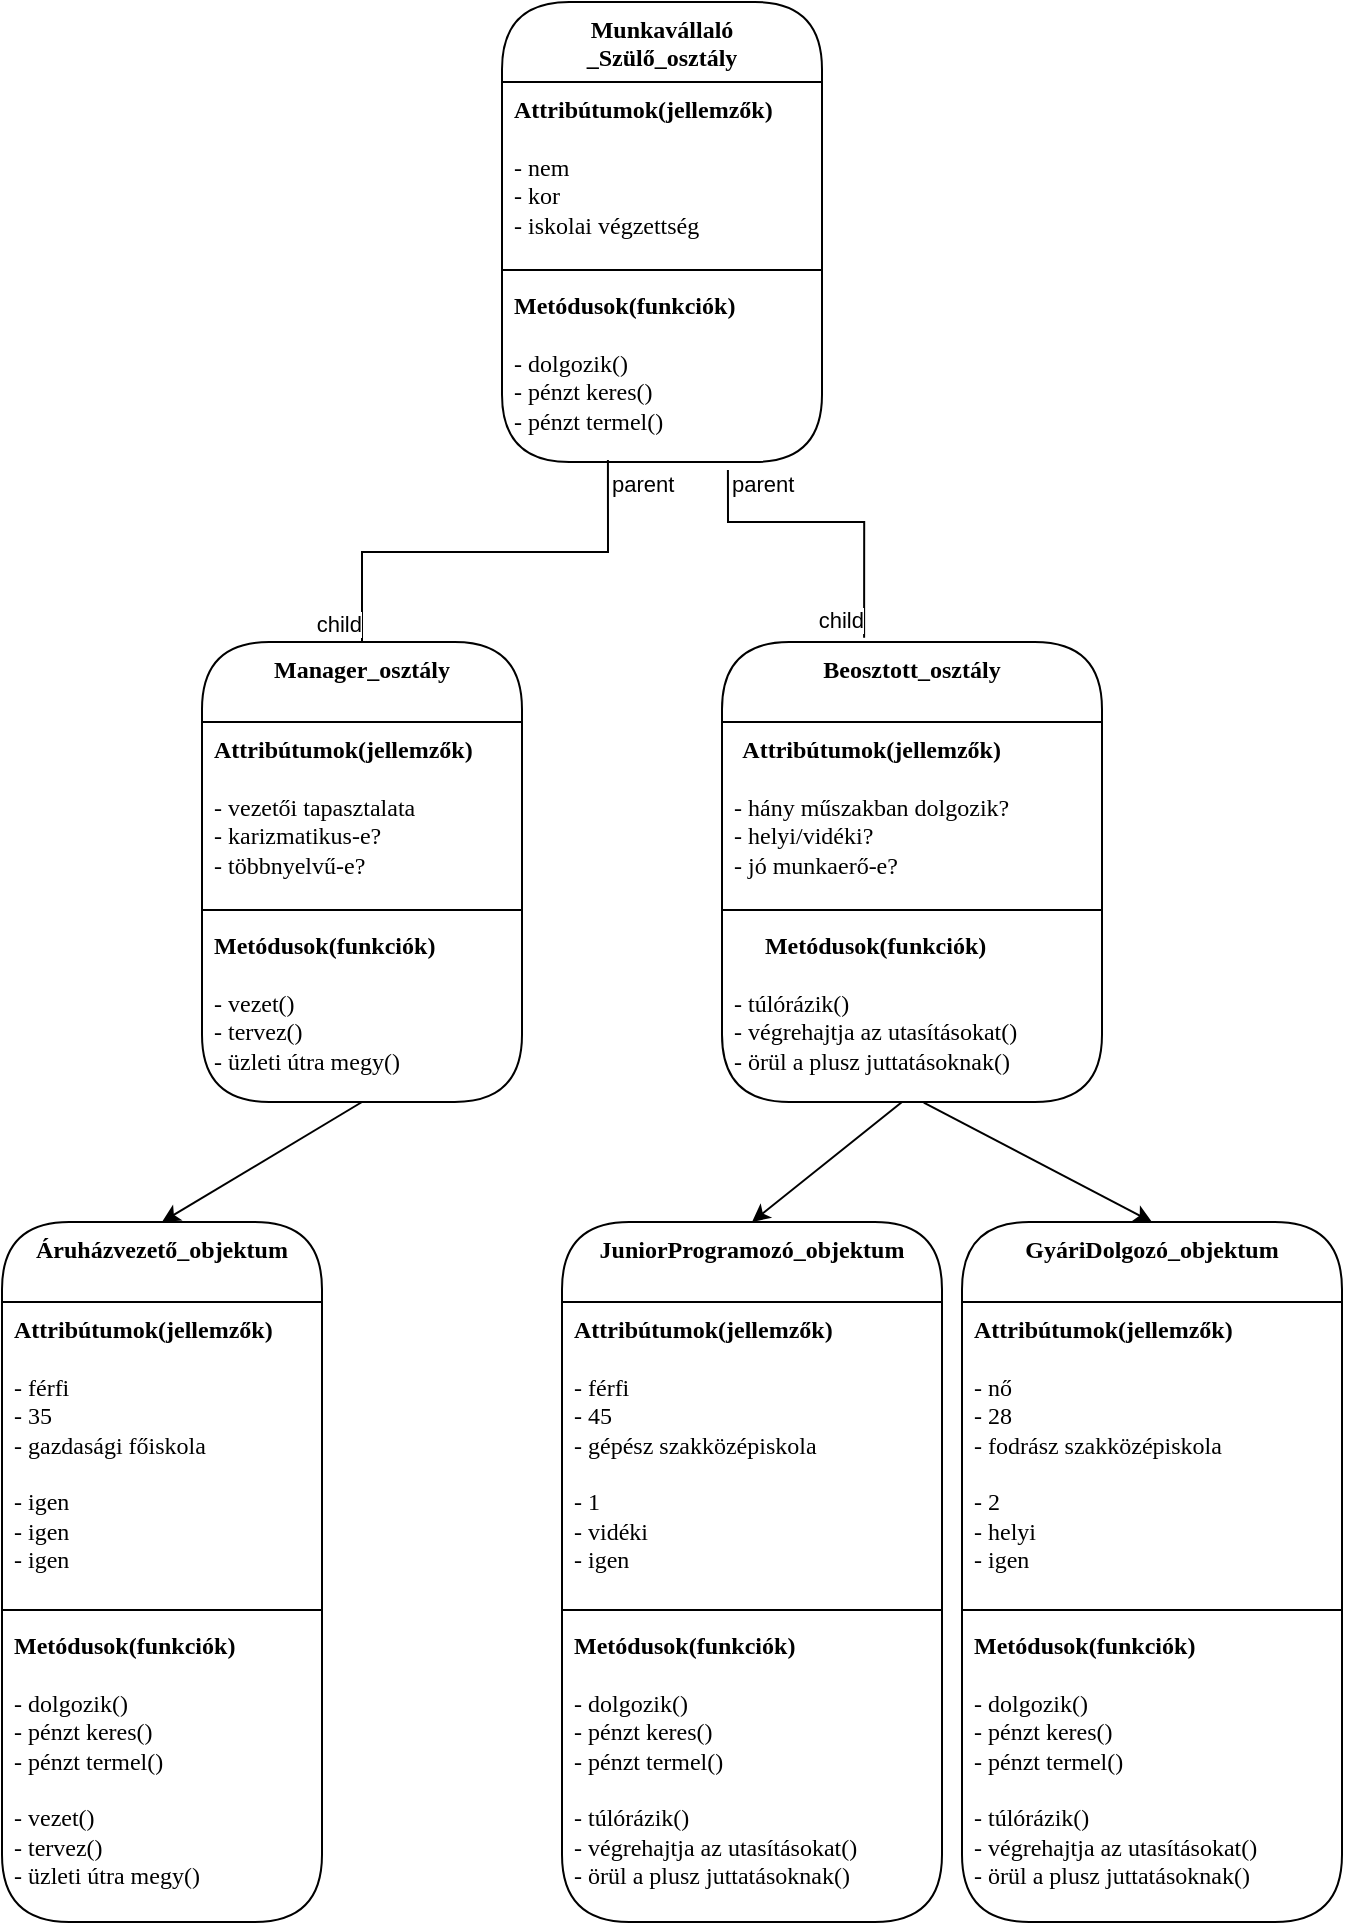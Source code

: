 <mxfile version="22.1.2" type="device">
  <diagram name="1 oldal" id="y6GO0klLcLAF85f1W89G">
    <mxGraphModel dx="780" dy="647" grid="1" gridSize="10" guides="1" tooltips="1" connect="1" arrows="1" fold="1" page="1" pageScale="1" pageWidth="827" pageHeight="1169" math="0" shadow="0">
      <root>
        <mxCell id="0" />
        <mxCell id="1" parent="0" />
        <mxCell id="KbhNGR9DhP5LI528IGR7-1" value="Munkavállaló&lt;br&gt;_Szülő_osztály" style="swimlane;fontStyle=1;align=center;verticalAlign=top;childLayout=stackLayout;horizontal=1;startSize=40;horizontalStack=0;resizeParent=1;resizeParentMax=0;resizeLast=0;collapsible=1;marginBottom=0;whiteSpace=wrap;html=1;rounded=1;fontFamily=Comic Sans MS;arcSize=28;" parent="1" vertex="1">
          <mxGeometry x="470" y="140" width="160" height="230" as="geometry">
            <mxRectangle x="570" y="120" width="100" height="30" as="alternateBounds" />
          </mxGeometry>
        </mxCell>
        <mxCell id="KbhNGR9DhP5LI528IGR7-2" value="&lt;div style=&quot;text-align: center;&quot;&gt;&lt;span style=&quot;background-color: initial;&quot;&gt;&lt;b&gt;Attribútumok(jellemzők)&lt;/b&gt;&lt;/span&gt;&lt;/div&gt;&lt;div style=&quot;text-align: center;&quot;&gt;&lt;span style=&quot;background-color: initial;&quot;&gt;&lt;b&gt;&lt;br&gt;&lt;/b&gt;&lt;/span&gt;&lt;/div&gt;- nem&lt;br&gt;- kor&lt;br&gt;- iskolai végzettség&lt;br&gt;&lt;span style=&quot;&quot;&gt;&lt;span style=&quot;white-space: pre;&quot;&gt;&amp;nbsp;&amp;nbsp;&amp;nbsp;&amp;nbsp;&lt;/span&gt;&lt;span style=&quot;&quot;&gt;&lt;span style=&quot;white-space: pre;&quot;&gt;&amp;nbsp;&amp;nbsp;&amp;nbsp;&amp;nbsp;&lt;/span&gt;&lt;/span&gt;&lt;span style=&quot;&quot;&gt;&lt;span style=&quot;white-space: pre;&quot;&gt;&amp;nbsp;&amp;nbsp;&amp;nbsp;&amp;nbsp;&lt;/span&gt;&lt;/span&gt;&lt;span style=&quot;&quot;&gt;&lt;span style=&quot;white-space: pre;&quot;&gt;&amp;nbsp;&amp;nbsp;&amp;nbsp;&amp;nbsp;&lt;/span&gt;&lt;/span&gt;&lt;span style=&quot;&quot;&gt;&lt;span style=&quot;white-space: pre;&quot;&gt;&amp;nbsp;&amp;nbsp;&amp;nbsp;&amp;nbsp;&lt;/span&gt;&lt;/span&gt;&lt;span style=&quot;&quot;&gt;&lt;span style=&quot;white-space: pre;&quot;&gt;&amp;nbsp;&amp;nbsp;&amp;nbsp;&amp;nbsp;&lt;/span&gt;&lt;/span&gt;&lt;span style=&quot;&quot;&gt;&lt;span style=&quot;white-space: pre;&quot;&gt;&amp;nbsp;&amp;nbsp;&amp;nbsp;&amp;nbsp;&lt;/span&gt;&lt;/span&gt;&lt;/span&gt;" style="text;strokeColor=none;fillColor=none;align=left;verticalAlign=top;spacingLeft=4;spacingRight=4;overflow=hidden;rotatable=0;points=[[0,0.5],[1,0.5]];portConstraint=eastwest;whiteSpace=wrap;html=1;fontFamily=Comic Sans MS;" parent="KbhNGR9DhP5LI528IGR7-1" vertex="1">
          <mxGeometry y="40" width="160" height="90" as="geometry" />
        </mxCell>
        <mxCell id="KbhNGR9DhP5LI528IGR7-3" value="" style="line;strokeWidth=1;fillColor=none;align=left;verticalAlign=middle;spacingTop=-1;spacingLeft=3;spacingRight=3;rotatable=0;labelPosition=right;points=[];portConstraint=eastwest;strokeColor=inherit;" parent="KbhNGR9DhP5LI528IGR7-1" vertex="1">
          <mxGeometry y="130" width="160" height="8" as="geometry" />
        </mxCell>
        <mxCell id="KbhNGR9DhP5LI528IGR7-4" value="&lt;div style=&quot;text-align: center;&quot;&gt;&lt;span style=&quot;background-color: initial;&quot;&gt;&lt;b&gt;Metódusok(funkciók)&lt;/b&gt;&lt;/span&gt;&lt;/div&gt;&lt;div style=&quot;text-align: center;&quot;&gt;&lt;span style=&quot;background-color: initial;&quot;&gt;&lt;b&gt;&lt;br&gt;&lt;/b&gt;&lt;/span&gt;&lt;/div&gt;- dolgozik()&lt;br&gt;- pénzt keres()&lt;br&gt;- pénzt termel()" style="text;strokeColor=none;fillColor=none;align=left;verticalAlign=top;spacingLeft=4;spacingRight=4;overflow=hidden;rotatable=0;points=[[0,0.5],[1,0.5]];portConstraint=eastwest;whiteSpace=wrap;html=1;fontFamily=Comic Sans MS;" parent="KbhNGR9DhP5LI528IGR7-1" vertex="1">
          <mxGeometry y="138" width="160" height="92" as="geometry" />
        </mxCell>
        <mxCell id="KbhNGR9DhP5LI528IGR7-5" value="Manager_osztály" style="swimlane;fontStyle=1;align=center;verticalAlign=top;childLayout=stackLayout;horizontal=1;startSize=40;horizontalStack=0;resizeParent=1;resizeParentMax=0;resizeLast=0;collapsible=1;marginBottom=0;whiteSpace=wrap;html=1;rounded=1;fontFamily=Comic Sans MS;arcSize=28;" parent="1" vertex="1">
          <mxGeometry x="320" y="460" width="160" height="230" as="geometry">
            <mxRectangle x="570" y="120" width="100" height="30" as="alternateBounds" />
          </mxGeometry>
        </mxCell>
        <mxCell id="KbhNGR9DhP5LI528IGR7-6" value="&lt;div style=&quot;text-align: center;&quot;&gt;&lt;span style=&quot;background-color: initial;&quot;&gt;&lt;b&gt;Attribútumok(jellemzők)&lt;/b&gt;&lt;/span&gt;&lt;/div&gt;&lt;div style=&quot;text-align: center;&quot;&gt;&lt;span style=&quot;background-color: initial;&quot;&gt;&lt;b&gt;&lt;br&gt;&lt;/b&gt;&lt;/span&gt;&lt;/div&gt;- vezetői tapasztalata&lt;br&gt;- karizmatikus-e?&lt;br&gt;- többnyelvű-e?&lt;br&gt;&lt;span style=&quot;&quot;&gt;&lt;span style=&quot;white-space: pre;&quot;&gt;&amp;nbsp;&amp;nbsp;&amp;nbsp;&amp;nbsp;&lt;/span&gt;&lt;span style=&quot;&quot;&gt;&lt;span style=&quot;white-space: pre;&quot;&gt;&amp;nbsp;&amp;nbsp;&amp;nbsp;&amp;nbsp;&lt;/span&gt;&lt;/span&gt;&lt;span style=&quot;&quot;&gt;&lt;span style=&quot;white-space: pre;&quot;&gt;&amp;nbsp;&amp;nbsp;&amp;nbsp;&amp;nbsp;&lt;/span&gt;&lt;/span&gt;&lt;span style=&quot;&quot;&gt;&lt;span style=&quot;white-space: pre;&quot;&gt;&amp;nbsp;&amp;nbsp;&amp;nbsp;&amp;nbsp;&lt;/span&gt;&lt;/span&gt;&lt;span style=&quot;&quot;&gt;&lt;span style=&quot;white-space: pre;&quot;&gt;&amp;nbsp;&amp;nbsp;&amp;nbsp;&amp;nbsp;&lt;/span&gt;&lt;/span&gt;&lt;span style=&quot;&quot;&gt;&lt;span style=&quot;white-space: pre;&quot;&gt;&amp;nbsp;&amp;nbsp;&amp;nbsp;&amp;nbsp;&lt;/span&gt;&lt;/span&gt;&lt;span style=&quot;&quot;&gt;&lt;span style=&quot;white-space: pre;&quot;&gt;&amp;nbsp;&amp;nbsp;&amp;nbsp;&amp;nbsp;&lt;/span&gt;&lt;/span&gt;&lt;/span&gt;" style="text;strokeColor=none;fillColor=none;align=left;verticalAlign=top;spacingLeft=4;spacingRight=4;overflow=hidden;rotatable=0;points=[[0,0.5],[1,0.5]];portConstraint=eastwest;whiteSpace=wrap;html=1;fontFamily=Comic Sans MS;" parent="KbhNGR9DhP5LI528IGR7-5" vertex="1">
          <mxGeometry y="40" width="160" height="90" as="geometry" />
        </mxCell>
        <mxCell id="KbhNGR9DhP5LI528IGR7-7" value="" style="line;strokeWidth=1;fillColor=none;align=left;verticalAlign=middle;spacingTop=-1;spacingLeft=3;spacingRight=3;rotatable=0;labelPosition=right;points=[];portConstraint=eastwest;strokeColor=inherit;" parent="KbhNGR9DhP5LI528IGR7-5" vertex="1">
          <mxGeometry y="130" width="160" height="8" as="geometry" />
        </mxCell>
        <mxCell id="KbhNGR9DhP5LI528IGR7-8" value="&lt;div style=&quot;text-align: center;&quot;&gt;&lt;span style=&quot;background-color: initial;&quot;&gt;&lt;b&gt;Metódusok(funkciók)&lt;/b&gt;&lt;/span&gt;&lt;/div&gt;&lt;div style=&quot;text-align: center;&quot;&gt;&lt;span style=&quot;background-color: initial;&quot;&gt;&lt;b&gt;&lt;br&gt;&lt;/b&gt;&lt;/span&gt;&lt;/div&gt;- vezet()&lt;br&gt;- tervez()&lt;br&gt;- üzleti útra megy()" style="text;strokeColor=none;fillColor=none;align=left;verticalAlign=top;spacingLeft=4;spacingRight=4;overflow=hidden;rotatable=0;points=[[0,0.5],[1,0.5]];portConstraint=eastwest;whiteSpace=wrap;html=1;fontFamily=Comic Sans MS;" parent="KbhNGR9DhP5LI528IGR7-5" vertex="1">
          <mxGeometry y="138" width="160" height="92" as="geometry" />
        </mxCell>
        <mxCell id="KbhNGR9DhP5LI528IGR7-9" value="Beosztott_osztály" style="swimlane;fontStyle=1;align=center;verticalAlign=top;childLayout=stackLayout;horizontal=1;startSize=40;horizontalStack=0;resizeParent=1;resizeParentMax=0;resizeLast=0;collapsible=1;marginBottom=0;whiteSpace=wrap;html=1;rounded=1;fontFamily=Comic Sans MS;arcSize=28;" parent="1" vertex="1">
          <mxGeometry x="580" y="460" width="190" height="230" as="geometry">
            <mxRectangle x="570" y="120" width="100" height="30" as="alternateBounds" />
          </mxGeometry>
        </mxCell>
        <mxCell id="KbhNGR9DhP5LI528IGR7-10" value="&lt;div style=&quot;text-align: center;&quot;&gt;&lt;span style=&quot;background-color: initial;&quot;&gt;&lt;b&gt;Attribútumok(jellemzők)&lt;/b&gt;&lt;/span&gt;&lt;/div&gt;&lt;div style=&quot;text-align: center;&quot;&gt;&lt;span style=&quot;background-color: initial;&quot;&gt;&lt;b&gt;&lt;br&gt;&lt;/b&gt;&lt;/span&gt;&lt;/div&gt;- hány műszakban dolgozik?&lt;br&gt;- helyi/vidéki?&lt;br&gt;- jó munkaerő-e?&lt;br&gt;&lt;span style=&quot;&quot;&gt;&lt;span style=&quot;white-space: pre;&quot;&gt;&amp;nbsp;&amp;nbsp;&amp;nbsp;&amp;nbsp;&lt;/span&gt;&lt;span style=&quot;&quot;&gt;&lt;span style=&quot;white-space: pre;&quot;&gt;&amp;nbsp;&amp;nbsp;&amp;nbsp;&amp;nbsp;&lt;/span&gt;&lt;/span&gt;&lt;span style=&quot;&quot;&gt;&lt;span style=&quot;white-space: pre;&quot;&gt;&amp;nbsp;&amp;nbsp;&amp;nbsp;&amp;nbsp;&lt;/span&gt;&lt;/span&gt;&lt;span style=&quot;&quot;&gt;&lt;span style=&quot;white-space: pre;&quot;&gt;&amp;nbsp;&amp;nbsp;&amp;nbsp;&amp;nbsp;&lt;/span&gt;&lt;/span&gt;&lt;span style=&quot;&quot;&gt;&lt;span style=&quot;white-space: pre;&quot;&gt;&amp;nbsp;&amp;nbsp;&amp;nbsp;&amp;nbsp;&lt;/span&gt;&lt;/span&gt;&lt;span style=&quot;&quot;&gt;&lt;span style=&quot;white-space: pre;&quot;&gt;&amp;nbsp;&amp;nbsp;&amp;nbsp;&amp;nbsp;&lt;/span&gt;&lt;/span&gt;&lt;span style=&quot;&quot;&gt;&lt;span style=&quot;white-space: pre;&quot;&gt;&amp;nbsp;&amp;nbsp;&amp;nbsp;&amp;nbsp;&lt;/span&gt;&lt;/span&gt;&lt;/span&gt;" style="text;strokeColor=none;fillColor=none;align=left;verticalAlign=top;spacingLeft=4;spacingRight=4;overflow=hidden;rotatable=0;points=[[0,0.5],[1,0.5]];portConstraint=eastwest;whiteSpace=wrap;html=1;fontFamily=Comic Sans MS;" parent="KbhNGR9DhP5LI528IGR7-9" vertex="1">
          <mxGeometry y="40" width="190" height="90" as="geometry" />
        </mxCell>
        <mxCell id="KbhNGR9DhP5LI528IGR7-11" value="" style="line;strokeWidth=1;fillColor=none;align=left;verticalAlign=middle;spacingTop=-1;spacingLeft=3;spacingRight=3;rotatable=0;labelPosition=right;points=[];portConstraint=eastwest;strokeColor=inherit;" parent="KbhNGR9DhP5LI528IGR7-9" vertex="1">
          <mxGeometry y="130" width="190" height="8" as="geometry" />
        </mxCell>
        <mxCell id="KbhNGR9DhP5LI528IGR7-12" value="&lt;div style=&quot;text-align: center;&quot;&gt;&lt;span style=&quot;background-color: initial;&quot;&gt;&lt;b&gt;Metódusok(funkciók)&lt;/b&gt;&lt;/span&gt;&lt;/div&gt;&lt;div style=&quot;text-align: center;&quot;&gt;&lt;span style=&quot;background-color: initial;&quot;&gt;&lt;b&gt;&lt;br&gt;&lt;/b&gt;&lt;/span&gt;&lt;/div&gt;- túlórázik()&lt;br&gt;- végrehajtja az utasításokat()&lt;br&gt;- örül a plusz juttatásoknak()" style="text;strokeColor=none;fillColor=none;align=left;verticalAlign=top;spacingLeft=4;spacingRight=4;overflow=hidden;rotatable=0;points=[[0,0.5],[1,0.5]];portConstraint=eastwest;whiteSpace=wrap;html=1;fontFamily=Comic Sans MS;" parent="KbhNGR9DhP5LI528IGR7-9" vertex="1">
          <mxGeometry y="138" width="190" height="92" as="geometry" />
        </mxCell>
        <mxCell id="KbhNGR9DhP5LI528IGR7-15" value="Áruházvezető_objektum" style="swimlane;fontStyle=1;align=center;verticalAlign=top;childLayout=stackLayout;horizontal=1;startSize=40;horizontalStack=0;resizeParent=1;resizeParentMax=0;resizeLast=0;collapsible=1;marginBottom=0;whiteSpace=wrap;html=1;rounded=1;fontFamily=Comic Sans MS;arcSize=28;" parent="1" vertex="1">
          <mxGeometry x="220" y="750" width="160" height="350" as="geometry">
            <mxRectangle x="570" y="120" width="100" height="30" as="alternateBounds" />
          </mxGeometry>
        </mxCell>
        <mxCell id="KbhNGR9DhP5LI528IGR7-16" value="&lt;div style=&quot;text-align: center;&quot;&gt;&lt;span style=&quot;background-color: initial;&quot;&gt;&lt;b&gt;Attribútumok(jellemzők)&lt;/b&gt;&lt;/span&gt;&lt;/div&gt;&lt;div style=&quot;text-align: center;&quot;&gt;&lt;span style=&quot;background-color: initial;&quot;&gt;&lt;b&gt;&lt;br&gt;&lt;/b&gt;&lt;/span&gt;&lt;/div&gt;- férfi&lt;br&gt;- 35&lt;br&gt;- gazdasági főiskola&lt;br&gt;&lt;br&gt;- igen&lt;br style=&quot;border-color: var(--border-color);&quot;&gt;- igen&lt;br style=&quot;border-color: var(--border-color);&quot;&gt;- igen&lt;br&gt;&lt;span style=&quot;&quot;&gt;&lt;span style=&quot;&quot;&gt;&amp;nbsp;&amp;nbsp;&amp;nbsp;&amp;nbsp;&lt;/span&gt;&lt;span style=&quot;&quot;&gt;&lt;span style=&quot;&quot;&gt;&amp;nbsp;&amp;nbsp;&amp;nbsp;&amp;nbsp;&lt;/span&gt;&lt;/span&gt;&lt;span style=&quot;&quot;&gt;&lt;span style=&quot;&quot;&gt;&amp;nbsp;&amp;nbsp;&amp;nbsp;&amp;nbsp;&lt;/span&gt;&lt;/span&gt;&lt;span style=&quot;&quot;&gt;&lt;span style=&quot;&quot;&gt;&amp;nbsp;&amp;nbsp;&amp;nbsp;&amp;nbsp;&lt;/span&gt;&lt;/span&gt;&lt;span style=&quot;&quot;&gt;&lt;span style=&quot;&quot;&gt;&amp;nbsp;&amp;nbsp;&amp;nbsp;&amp;nbsp;&lt;/span&gt;&lt;/span&gt;&lt;span style=&quot;&quot;&gt;&lt;span style=&quot;&quot;&gt;&amp;nbsp;&amp;nbsp;&amp;nbsp;&amp;nbsp;&lt;/span&gt;&lt;/span&gt;&lt;span style=&quot;&quot;&gt;&lt;span style=&quot;&quot;&gt;&amp;nbsp;&amp;nbsp;&amp;nbsp;&amp;nbsp;&lt;/span&gt;&lt;/span&gt;&lt;/span&gt;" style="text;strokeColor=none;fillColor=none;align=left;verticalAlign=top;spacingLeft=4;spacingRight=4;overflow=hidden;rotatable=0;points=[[0,0.5],[1,0.5]];portConstraint=eastwest;whiteSpace=wrap;html=1;fontFamily=Comic Sans MS;" parent="KbhNGR9DhP5LI528IGR7-15" vertex="1">
          <mxGeometry y="40" width="160" height="150" as="geometry" />
        </mxCell>
        <mxCell id="KbhNGR9DhP5LI528IGR7-17" value="" style="line;strokeWidth=1;fillColor=none;align=left;verticalAlign=middle;spacingTop=-1;spacingLeft=3;spacingRight=3;rotatable=0;labelPosition=right;points=[];portConstraint=eastwest;strokeColor=inherit;" parent="KbhNGR9DhP5LI528IGR7-15" vertex="1">
          <mxGeometry y="190" width="160" height="8" as="geometry" />
        </mxCell>
        <mxCell id="KbhNGR9DhP5LI528IGR7-18" value="&lt;div style=&quot;text-align: center;&quot;&gt;&lt;span style=&quot;background-color: initial;&quot;&gt;&lt;b&gt;Metódusok(funkciók)&lt;/b&gt;&lt;/span&gt;&lt;/div&gt;&lt;div style=&quot;text-align: center;&quot;&gt;&lt;span style=&quot;background-color: initial;&quot;&gt;&lt;b&gt;&lt;br&gt;&lt;/b&gt;&lt;/span&gt;&lt;/div&gt;- dolgozik()&lt;br style=&quot;border-color: var(--border-color);&quot;&gt;- pénzt keres()&lt;br style=&quot;border-color: var(--border-color);&quot;&gt;- pénzt termel()&lt;br&gt;&lt;br&gt;- vezet()&lt;br&gt;- tervez()&lt;br&gt;- üzleti útra megy()" style="text;strokeColor=none;fillColor=none;align=left;verticalAlign=top;spacingLeft=4;spacingRight=4;overflow=hidden;rotatable=0;points=[[0,0.5],[1,0.5]];portConstraint=eastwest;whiteSpace=wrap;html=1;fontFamily=Comic Sans MS;" parent="KbhNGR9DhP5LI528IGR7-15" vertex="1">
          <mxGeometry y="198" width="160" height="152" as="geometry" />
        </mxCell>
        <mxCell id="KbhNGR9DhP5LI528IGR7-19" value="GyáriDolgozó_objektum" style="swimlane;fontStyle=1;align=center;verticalAlign=top;childLayout=stackLayout;horizontal=1;startSize=40;horizontalStack=0;resizeParent=1;resizeParentMax=0;resizeLast=0;collapsible=1;marginBottom=0;whiteSpace=wrap;html=1;rounded=1;fontFamily=Comic Sans MS;arcSize=28;" parent="1" vertex="1">
          <mxGeometry x="700" y="750" width="190" height="350" as="geometry">
            <mxRectangle x="570" y="120" width="100" height="30" as="alternateBounds" />
          </mxGeometry>
        </mxCell>
        <mxCell id="KbhNGR9DhP5LI528IGR7-20" value="&lt;div style=&quot;text-align: center;&quot;&gt;&lt;span style=&quot;background-color: initial;&quot;&gt;&lt;b&gt;Attribútumok(jellemzők)&lt;/b&gt;&lt;/span&gt;&lt;/div&gt;&lt;div style=&quot;text-align: center;&quot;&gt;&lt;span style=&quot;background-color: initial;&quot;&gt;&lt;b&gt;&lt;br&gt;&lt;/b&gt;&lt;/span&gt;&lt;/div&gt;- nő&lt;br style=&quot;border-color: var(--border-color);&quot;&gt;- 28&lt;br style=&quot;border-color: var(--border-color);&quot;&gt;- fodrász szakközépiskola&lt;br&gt;&lt;br&gt;- 2&lt;br&gt;- helyi&lt;br&gt;- igen&lt;br&gt;&lt;span style=&quot;&quot;&gt;&lt;span style=&quot;&quot;&gt;&amp;nbsp;&amp;nbsp;&amp;nbsp;&amp;nbsp;&lt;/span&gt;&lt;span style=&quot;&quot;&gt;&lt;span style=&quot;&quot;&gt;&amp;nbsp;&amp;nbsp;&amp;nbsp;&amp;nbsp;&lt;/span&gt;&lt;/span&gt;&lt;span style=&quot;&quot;&gt;&lt;span style=&quot;&quot;&gt;&amp;nbsp;&amp;nbsp;&amp;nbsp;&amp;nbsp;&lt;/span&gt;&lt;/span&gt;&lt;span style=&quot;&quot;&gt;&lt;span style=&quot;&quot;&gt;&amp;nbsp;&amp;nbsp;&amp;nbsp;&amp;nbsp;&lt;/span&gt;&lt;/span&gt;&lt;span style=&quot;&quot;&gt;&lt;span style=&quot;&quot;&gt;&amp;nbsp;&amp;nbsp;&amp;nbsp;&amp;nbsp;&lt;/span&gt;&lt;/span&gt;&lt;span style=&quot;&quot;&gt;&lt;span style=&quot;&quot;&gt;&amp;nbsp;&amp;nbsp;&amp;nbsp;&amp;nbsp;&lt;/span&gt;&lt;/span&gt;&lt;span style=&quot;&quot;&gt;&lt;span style=&quot;&quot;&gt;&amp;nbsp;&amp;nbsp;&amp;nbsp;&amp;nbsp;&lt;/span&gt;&lt;/span&gt;&lt;/span&gt;" style="text;strokeColor=none;fillColor=none;align=left;verticalAlign=top;spacingLeft=4;spacingRight=4;overflow=hidden;rotatable=0;points=[[0,0.5],[1,0.5]];portConstraint=eastwest;whiteSpace=wrap;html=1;fontFamily=Comic Sans MS;" parent="KbhNGR9DhP5LI528IGR7-19" vertex="1">
          <mxGeometry y="40" width="190" height="150" as="geometry" />
        </mxCell>
        <mxCell id="KbhNGR9DhP5LI528IGR7-21" value="" style="line;strokeWidth=1;fillColor=none;align=left;verticalAlign=middle;spacingTop=-1;spacingLeft=3;spacingRight=3;rotatable=0;labelPosition=right;points=[];portConstraint=eastwest;strokeColor=inherit;" parent="KbhNGR9DhP5LI528IGR7-19" vertex="1">
          <mxGeometry y="190" width="190" height="8" as="geometry" />
        </mxCell>
        <mxCell id="KbhNGR9DhP5LI528IGR7-22" value="&lt;div style=&quot;&quot;&gt;&lt;span style=&quot;background-color: initial;&quot;&gt;&lt;b&gt;Metódusok(funkciók)&lt;/b&gt;&lt;/span&gt;&lt;/div&gt;&lt;div style=&quot;text-align: center;&quot;&gt;&lt;span style=&quot;background-color: initial;&quot;&gt;&lt;b&gt;&lt;br&gt;&lt;/b&gt;&lt;/span&gt;&lt;/div&gt;- dolgozik()&lt;br style=&quot;border-color: var(--border-color);&quot;&gt;- pénzt keres()&lt;br style=&quot;border-color: var(--border-color);&quot;&gt;- pénzt termel()&lt;br&gt;&lt;br&gt;- túlórázik()&lt;br&gt;- végrehajtja az utasításokat()&lt;br&gt;- örül a plusz juttatásoknak()" style="text;strokeColor=none;fillColor=none;align=left;verticalAlign=top;spacingLeft=4;spacingRight=4;overflow=hidden;rotatable=0;points=[[0,0.5],[1,0.5]];portConstraint=eastwest;whiteSpace=wrap;html=1;fontFamily=Comic Sans MS;" parent="KbhNGR9DhP5LI528IGR7-19" vertex="1">
          <mxGeometry y="198" width="190" height="152" as="geometry" />
        </mxCell>
        <mxCell id="KbhNGR9DhP5LI528IGR7-23" value="" style="endArrow=classic;html=1;rounded=0;fontFamily=Garamond;fontSize=12;fontColor=default;startSize=26;entryX=0.5;entryY=0;entryDx=0;entryDy=0;" parent="1" target="KbhNGR9DhP5LI528IGR7-15" edge="1">
          <mxGeometry width="50" height="50" relative="1" as="geometry">
            <mxPoint x="400" y="690" as="sourcePoint" />
            <mxPoint x="590" y="620" as="targetPoint" />
          </mxGeometry>
        </mxCell>
        <mxCell id="KbhNGR9DhP5LI528IGR7-24" value="" style="endArrow=classic;html=1;rounded=0;fontFamily=Garamond;fontSize=12;fontColor=default;startSize=26;entryX=0.5;entryY=0;entryDx=0;entryDy=0;exitX=0.531;exitY=1.003;exitDx=0;exitDy=0;exitPerimeter=0;" parent="1" source="KbhNGR9DhP5LI528IGR7-12" target="KbhNGR9DhP5LI528IGR7-19" edge="1">
          <mxGeometry width="50" height="50" relative="1" as="geometry">
            <mxPoint x="700" y="750" as="sourcePoint" />
            <mxPoint x="590" y="620" as="targetPoint" />
          </mxGeometry>
        </mxCell>
        <mxCell id="KbhNGR9DhP5LI528IGR7-25" value="JuniorProgramozó_objektum" style="swimlane;fontStyle=1;align=center;verticalAlign=top;childLayout=stackLayout;horizontal=1;startSize=40;horizontalStack=0;resizeParent=1;resizeParentMax=0;resizeLast=0;collapsible=1;marginBottom=0;whiteSpace=wrap;html=1;rounded=1;fontFamily=Comic Sans MS;arcSize=28;" parent="1" vertex="1">
          <mxGeometry x="500" y="750" width="190" height="350" as="geometry">
            <mxRectangle x="570" y="120" width="100" height="30" as="alternateBounds" />
          </mxGeometry>
        </mxCell>
        <mxCell id="KbhNGR9DhP5LI528IGR7-26" value="&lt;div style=&quot;text-align: center;&quot;&gt;&lt;span style=&quot;background-color: initial;&quot;&gt;&lt;b&gt;Attribútumok(jellemzők)&lt;/b&gt;&lt;/span&gt;&lt;/div&gt;&lt;div style=&quot;text-align: center;&quot;&gt;&lt;span style=&quot;background-color: initial;&quot;&gt;&lt;b&gt;&lt;br&gt;&lt;/b&gt;&lt;/span&gt;&lt;/div&gt;- férfi&lt;br style=&quot;border-color: var(--border-color);&quot;&gt;- 45&lt;br style=&quot;border-color: var(--border-color);&quot;&gt;- gépész szakközépiskola&lt;br&gt;&lt;br&gt;- 1&lt;br&gt;- vidéki&lt;br&gt;- igen&lt;br&gt;&lt;span style=&quot;&quot;&gt;&lt;span style=&quot;&quot;&gt;&amp;nbsp;&amp;nbsp;&amp;nbsp;&amp;nbsp;&lt;/span&gt;&lt;span style=&quot;&quot;&gt;&lt;span style=&quot;&quot;&gt;&amp;nbsp;&amp;nbsp;&amp;nbsp;&amp;nbsp;&lt;/span&gt;&lt;/span&gt;&lt;span style=&quot;&quot;&gt;&lt;span style=&quot;&quot;&gt;&amp;nbsp;&amp;nbsp;&amp;nbsp;&amp;nbsp;&lt;/span&gt;&lt;/span&gt;&lt;span style=&quot;&quot;&gt;&lt;span style=&quot;&quot;&gt;&amp;nbsp;&amp;nbsp;&amp;nbsp;&amp;nbsp;&lt;/span&gt;&lt;/span&gt;&lt;span style=&quot;&quot;&gt;&lt;span style=&quot;&quot;&gt;&amp;nbsp;&amp;nbsp;&amp;nbsp;&amp;nbsp;&lt;/span&gt;&lt;/span&gt;&lt;span style=&quot;&quot;&gt;&lt;span style=&quot;&quot;&gt;&amp;nbsp;&amp;nbsp;&amp;nbsp;&amp;nbsp;&lt;/span&gt;&lt;/span&gt;&lt;span style=&quot;&quot;&gt;&lt;span style=&quot;&quot;&gt;&amp;nbsp;&amp;nbsp;&amp;nbsp;&amp;nbsp;&lt;/span&gt;&lt;/span&gt;&lt;/span&gt;" style="text;strokeColor=none;fillColor=none;align=left;verticalAlign=top;spacingLeft=4;spacingRight=4;overflow=hidden;rotatable=0;points=[[0,0.5],[1,0.5]];portConstraint=eastwest;whiteSpace=wrap;html=1;fontFamily=Comic Sans MS;" parent="KbhNGR9DhP5LI528IGR7-25" vertex="1">
          <mxGeometry y="40" width="190" height="150" as="geometry" />
        </mxCell>
        <mxCell id="KbhNGR9DhP5LI528IGR7-27" value="" style="line;strokeWidth=1;fillColor=none;align=left;verticalAlign=middle;spacingTop=-1;spacingLeft=3;spacingRight=3;rotatable=0;labelPosition=right;points=[];portConstraint=eastwest;strokeColor=inherit;" parent="KbhNGR9DhP5LI528IGR7-25" vertex="1">
          <mxGeometry y="190" width="190" height="8" as="geometry" />
        </mxCell>
        <mxCell id="KbhNGR9DhP5LI528IGR7-28" value="&lt;div style=&quot;&quot;&gt;&lt;span style=&quot;background-color: initial;&quot;&gt;&lt;b&gt;Metódusok(funkciók)&lt;/b&gt;&lt;/span&gt;&lt;/div&gt;&lt;div style=&quot;text-align: center;&quot;&gt;&lt;span style=&quot;background-color: initial;&quot;&gt;&lt;b&gt;&lt;br&gt;&lt;/b&gt;&lt;/span&gt;&lt;/div&gt;- dolgozik()&lt;br style=&quot;border-color: var(--border-color);&quot;&gt;- pénzt keres()&lt;br style=&quot;border-color: var(--border-color);&quot;&gt;- pénzt termel()&lt;br&gt;&lt;br&gt;- túlórázik()&lt;br&gt;- végrehajtja az utasításokat()&lt;br&gt;- örül a plusz juttatásoknak()" style="text;strokeColor=none;fillColor=none;align=left;verticalAlign=top;spacingLeft=4;spacingRight=4;overflow=hidden;rotatable=0;points=[[0,0.5],[1,0.5]];portConstraint=eastwest;whiteSpace=wrap;html=1;fontFamily=Comic Sans MS;" parent="KbhNGR9DhP5LI528IGR7-25" vertex="1">
          <mxGeometry y="198" width="190" height="152" as="geometry" />
        </mxCell>
        <mxCell id="KbhNGR9DhP5LI528IGR7-29" value="" style="endArrow=classic;html=1;rounded=0;fontFamily=Garamond;fontSize=12;fontColor=default;startSize=26;entryX=0.5;entryY=0;entryDx=0;entryDy=0;" parent="1" target="KbhNGR9DhP5LI528IGR7-25" edge="1">
          <mxGeometry width="50" height="50" relative="1" as="geometry">
            <mxPoint x="670" y="690" as="sourcePoint" />
            <mxPoint x="590" y="860" as="targetPoint" />
          </mxGeometry>
        </mxCell>
        <mxCell id="hh2wnYh8SUPymMlPSKb_-1" value="" style="endArrow=none;html=1;edgeStyle=orthogonalEdgeStyle;rounded=0;entryX=0.5;entryY=0;entryDx=0;entryDy=0;exitX=0.331;exitY=0.989;exitDx=0;exitDy=0;exitPerimeter=0;" edge="1" parent="1" source="KbhNGR9DhP5LI528IGR7-4" target="KbhNGR9DhP5LI528IGR7-5">
          <mxGeometry relative="1" as="geometry">
            <mxPoint x="90" y="450" as="sourcePoint" />
            <mxPoint x="250" y="450" as="targetPoint" />
          </mxGeometry>
        </mxCell>
        <mxCell id="hh2wnYh8SUPymMlPSKb_-2" value="parent" style="edgeLabel;resizable=0;html=1;align=left;verticalAlign=bottom;" connectable="0" vertex="1" parent="hh2wnYh8SUPymMlPSKb_-1">
          <mxGeometry x="-1" relative="1" as="geometry">
            <mxPoint y="21" as="offset" />
          </mxGeometry>
        </mxCell>
        <mxCell id="hh2wnYh8SUPymMlPSKb_-3" value="child" style="edgeLabel;resizable=0;html=1;align=right;verticalAlign=bottom;" connectable="0" vertex="1" parent="hh2wnYh8SUPymMlPSKb_-1">
          <mxGeometry x="1" relative="1" as="geometry" />
        </mxCell>
        <mxCell id="hh2wnYh8SUPymMlPSKb_-4" value="" style="endArrow=none;html=1;edgeStyle=orthogonalEdgeStyle;rounded=0;exitX=0.706;exitY=1.043;exitDx=0;exitDy=0;exitPerimeter=0;entryX=0.374;entryY=-0.009;entryDx=0;entryDy=0;entryPerimeter=0;" edge="1" parent="1" source="KbhNGR9DhP5LI528IGR7-4" target="KbhNGR9DhP5LI528IGR7-9">
          <mxGeometry relative="1" as="geometry">
            <mxPoint x="320" y="450" as="sourcePoint" />
            <mxPoint x="480" y="450" as="targetPoint" />
            <Array as="points">
              <mxPoint x="583" y="400" />
              <mxPoint x="651" y="400" />
            </Array>
          </mxGeometry>
        </mxCell>
        <mxCell id="hh2wnYh8SUPymMlPSKb_-5" value="parent" style="edgeLabel;resizable=0;html=1;align=left;verticalAlign=bottom;" connectable="0" vertex="1" parent="hh2wnYh8SUPymMlPSKb_-4">
          <mxGeometry x="-1" relative="1" as="geometry">
            <mxPoint y="16" as="offset" />
          </mxGeometry>
        </mxCell>
        <mxCell id="hh2wnYh8SUPymMlPSKb_-6" value="child" style="edgeLabel;resizable=0;html=1;align=right;verticalAlign=bottom;" connectable="0" vertex="1" parent="hh2wnYh8SUPymMlPSKb_-4">
          <mxGeometry x="1" relative="1" as="geometry" />
        </mxCell>
      </root>
    </mxGraphModel>
  </diagram>
</mxfile>
